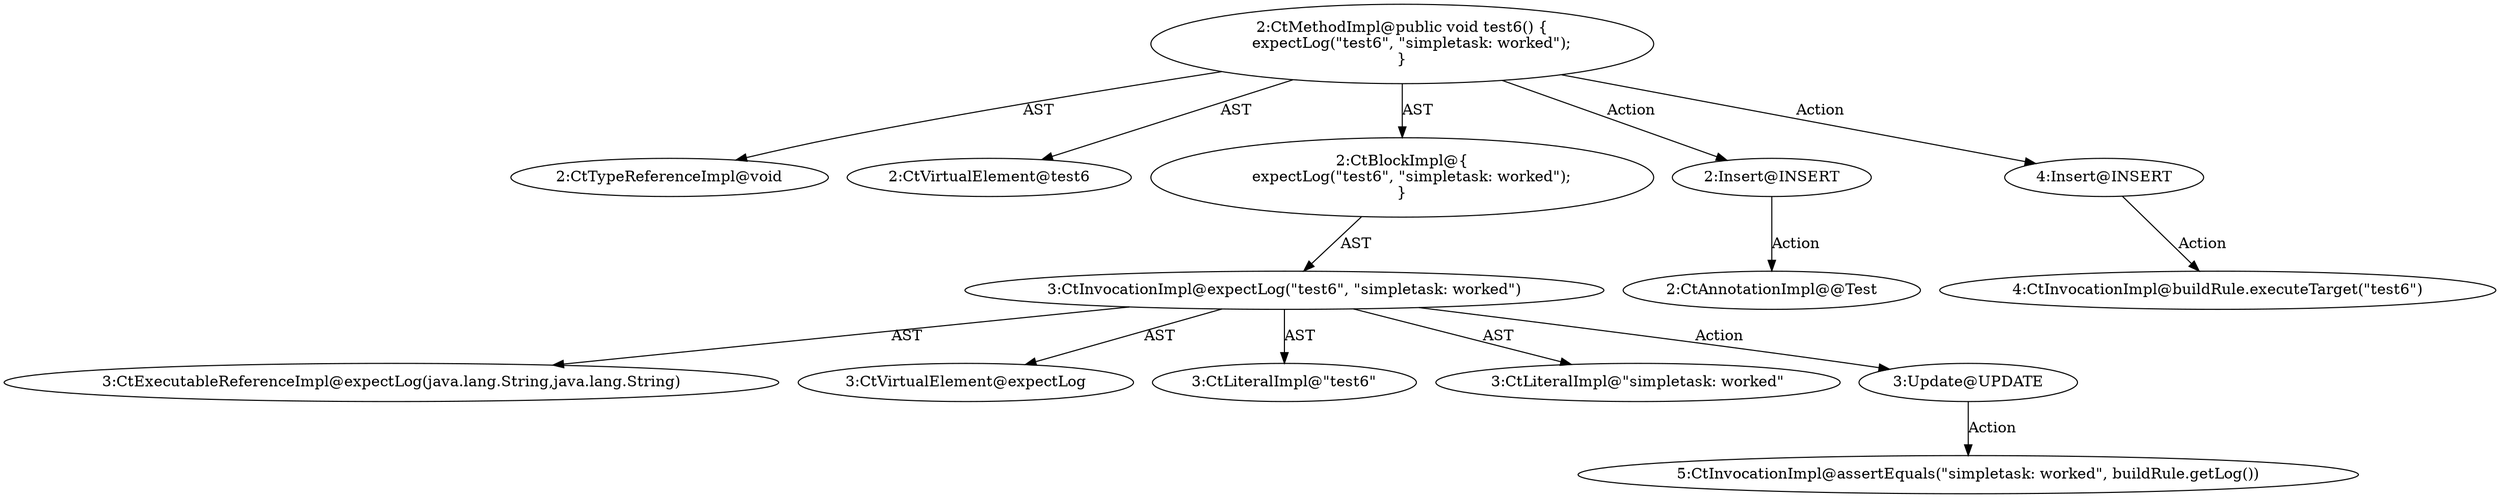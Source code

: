 digraph "test6#?" {
0 [label="2:CtTypeReferenceImpl@void" shape=ellipse]
1 [label="2:CtVirtualElement@test6" shape=ellipse]
2 [label="3:CtExecutableReferenceImpl@expectLog(java.lang.String,java.lang.String)" shape=ellipse]
3 [label="3:CtVirtualElement@expectLog" shape=ellipse]
4 [label="3:CtLiteralImpl@\"test6\"" shape=ellipse]
5 [label="3:CtLiteralImpl@\"simpletask: worked\"" shape=ellipse]
6 [label="3:CtInvocationImpl@expectLog(\"test6\", \"simpletask: worked\")" shape=ellipse]
7 [label="2:CtBlockImpl@\{
    expectLog(\"test6\", \"simpletask: worked\");
\}" shape=ellipse]
8 [label="2:CtMethodImpl@public void test6() \{
    expectLog(\"test6\", \"simpletask: worked\");
\}" shape=ellipse]
9 [label="3:Update@UPDATE" shape=ellipse]
10 [label="5:CtInvocationImpl@assertEquals(\"simpletask: worked\", buildRule.getLog())" shape=ellipse]
11 [label="2:Insert@INSERT" shape=ellipse]
12 [label="2:CtAnnotationImpl@@Test" shape=ellipse]
13 [label="4:Insert@INSERT" shape=ellipse]
14 [label="4:CtInvocationImpl@buildRule.executeTarget(\"test6\")" shape=ellipse]
6 -> 3 [label="AST"];
6 -> 2 [label="AST"];
6 -> 4 [label="AST"];
6 -> 5 [label="AST"];
6 -> 9 [label="Action"];
7 -> 6 [label="AST"];
8 -> 1 [label="AST"];
8 -> 0 [label="AST"];
8 -> 7 [label="AST"];
8 -> 11 [label="Action"];
8 -> 13 [label="Action"];
9 -> 10 [label="Action"];
11 -> 12 [label="Action"];
13 -> 14 [label="Action"];
}